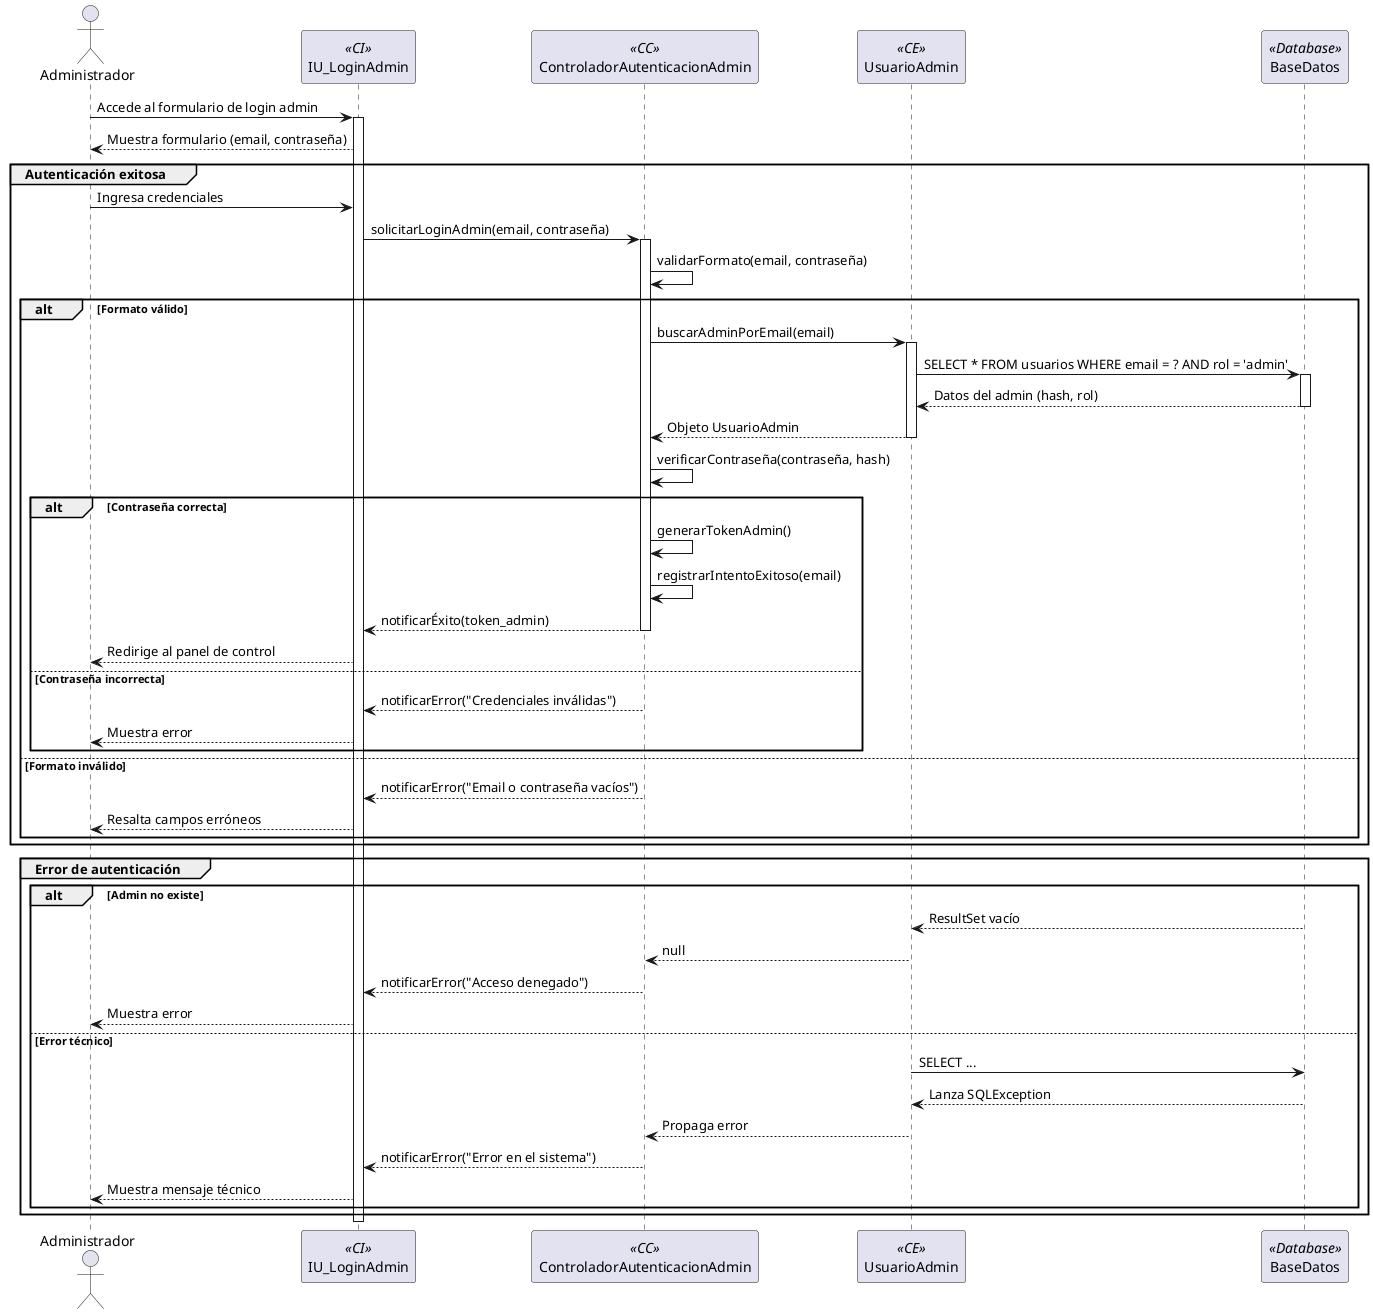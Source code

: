 @startuml
actor Administrador
participant "IU_LoginAdmin" as Interfaz <<CI>>
participant "ControladorAutenticacionAdmin" as Controlador <<CC>>
participant "UsuarioAdmin" as Entidad <<CE>>
participant "BaseDatos" as BD <<Database>>

Administrador -> Interfaz: Accede al formulario de login admin
activate Interfaz
Interfaz --> Administrador: Muestra formulario (email, contraseña)

group Autenticación exitosa
  Administrador -> Interfaz: Ingresa credenciales
  Interfaz -> Controlador: solicitarLoginAdmin(email, contraseña)
  activate Controlador

  Controlador -> Controlador: validarFormato(email, contraseña)
  alt Formato válido
    Controlador -> Entidad: buscarAdminPorEmail(email)
    activate Entidad
    Entidad -> BD: SELECT * FROM usuarios WHERE email = ? AND rol = 'admin'
    activate BD
    BD --> Entidad: Datos del admin (hash, rol)
    deactivate BD
    Entidad --> Controlador: Objeto UsuarioAdmin
    deactivate Entidad

    Controlador -> Controlador: verificarContraseña(contraseña, hash)
    alt Contraseña correcta
      Controlador -> Controlador: generarTokenAdmin()
      Controlador -> Controlador: registrarIntentoExitoso(email)
      Controlador --> Interfaz: notificarÉxito(token_admin)
      deactivate Controlador
      Interfaz --> Administrador: Redirige al panel de control
    else Contraseña incorrecta
      Controlador --> Interfaz: notificarError("Credenciales inválidas")
      deactivate Controlador
      Interfaz --> Administrador: Muestra error
    end
  else Formato inválido
    Controlador --> Interfaz: notificarError("Email o contraseña vacíos")
    deactivate Controlador
    Interfaz --> Administrador: Resalta campos erróneos
  end
end

group Error de autenticación
  alt Admin no existe
    BD --> Entidad: ResultSet vacío
    Entidad --> Controlador: null
    Controlador --> Interfaz: notificarError("Acceso denegado")
    Interfaz --> Administrador: Muestra error
  else Error técnico
    Entidad -> BD: SELECT ...
    BD --> Entidad: Lanza SQLException
    Entidad --> Controlador: Propaga error
    Controlador --> Interfaz: notificarError("Error en el sistema")
    Interfaz --> Administrador: Muestra mensaje técnico
  end
end

deactivate Interfaz
@enduml